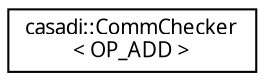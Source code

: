 digraph "Graphical Class Hierarchy"
{
  edge [fontname="FreeSans.ttf",fontsize="10",labelfontname="FreeSans.ttf",labelfontsize="10"];
  node [fontname="FreeSans.ttf",fontsize="10",shape=record];
  rankdir="LR";
  Node1 [label="casadi::CommChecker\l\< OP_ADD \>",height=0.2,width=0.4,color="black", fillcolor="white", style="filled",URL="$db/d9a/structcasadi_1_1CommChecker_3_01OP__ADD_01_4.html"];
}
